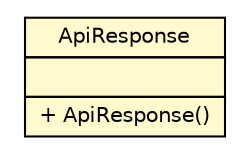 #!/usr/local/bin/dot
#
# Class diagram 
# Generated by UMLGraph version R5_6-24-gf6e263 (http://www.umlgraph.org/)
#

digraph G {
	edge [fontname="Helvetica",fontsize=10,labelfontname="Helvetica",labelfontsize=10];
	node [fontname="Helvetica",fontsize=10,shape=plaintext];
	nodesep=0.25;
	ranksep=0.5;
	// com.yirendai.oss.lib.swagger.model.ApiResponse
	c69 [label=<<table title="com.yirendai.oss.lib.swagger.model.ApiResponse" border="0" cellborder="1" cellspacing="0" cellpadding="2" port="p" bgcolor="lemonChiffon" href="./ApiResponse.html">
		<tr><td><table border="0" cellspacing="0" cellpadding="1">
<tr><td align="center" balign="center"> ApiResponse </td></tr>
		</table></td></tr>
		<tr><td><table border="0" cellspacing="0" cellpadding="1">
<tr><td align="left" balign="left">  </td></tr>
		</table></td></tr>
		<tr><td><table border="0" cellspacing="0" cellpadding="1">
<tr><td align="left" balign="left"> + ApiResponse() </td></tr>
		</table></td></tr>
		</table>>, URL="./ApiResponse.html", fontname="Helvetica", fontcolor="black", fontsize=10.0];
}


